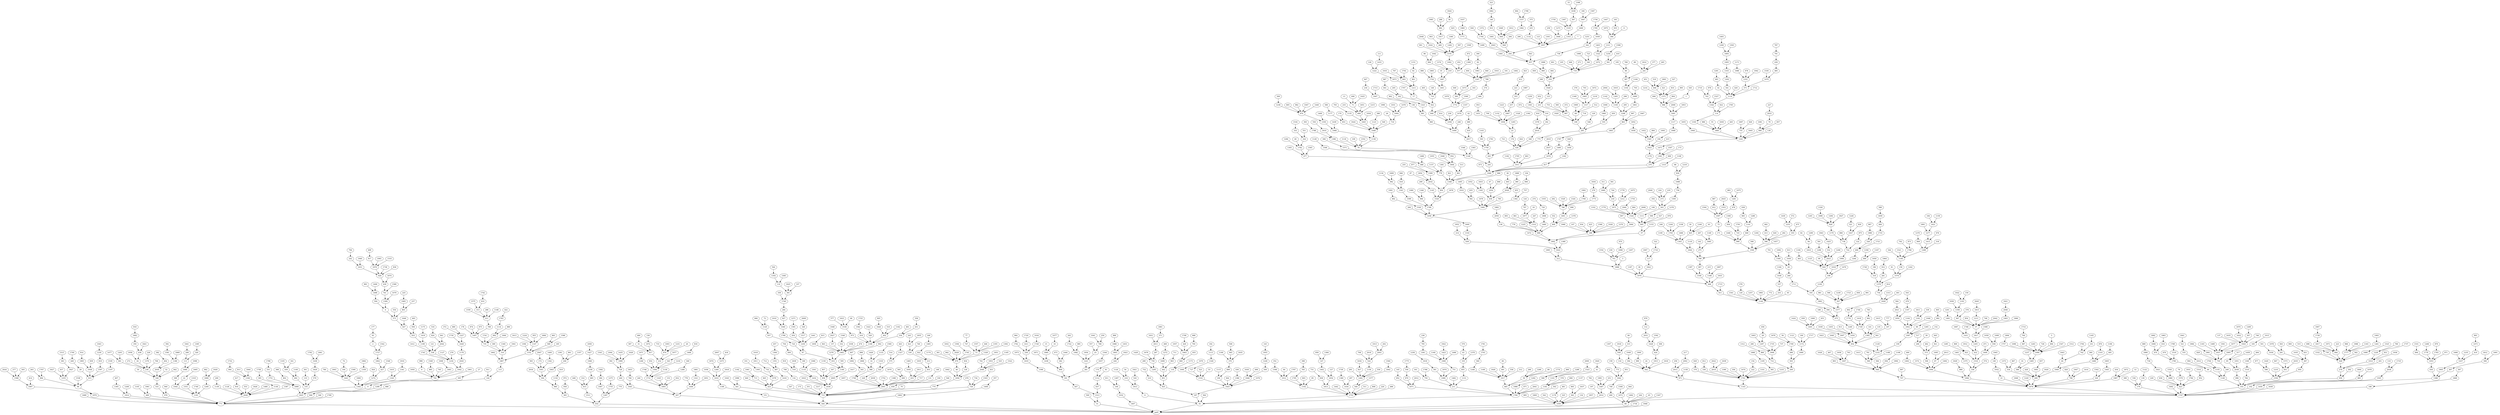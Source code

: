 digraph G {
	1691 -> 569;
	670 -> 1790;
	2047 -> 172;
	1102 -> 1753;
	1762 -> 258;
	497 -> 1386;
	202 -> 2003;
	871 -> 1143;
	237 -> 803;
	169 -> 1465;
	1442 -> 1753;
	518 -> 1432;
	924 -> 1274;
	1694 -> 345;
	443 -> 1327;
	1517 -> 1250;
	347 -> 658;
	1870 -> 1632;
	474 -> 1462;
	268 -> 373;
	50 -> 328;
	2005 -> 1636;
	1984 -> 1981;
	1973 -> 1619;
	631 -> 1503;
	1997 -> 1970;
	1043 -> 1230;
	1320 -> 1302;
	1370 -> 335;
	768 -> 25;
	514 -> 575;
	1121 -> 1172;
	831 -> 367;
	269 -> 1678;
	1400 -> 1342;
	932 -> 1584;
	1636 -> 715;
	1915 -> 642;
	56 -> 1709;
	489 -> 771;
	1366 -> 1925;
	365 -> 632;
	838 -> 1813;
	708 -> 524;
	1375 -> 336;
	1393 -> 1579;
	1692 -> 1747;
	1950 -> 792;
	575 -> 522;
	1196 -> 495;
	502 -> 1780;
	1153 -> 57;
	1616 -> 642;
	998 -> 8;
	980 -> 365;
	1101 -> 1181;
	1076 -> 1925;
	509 -> 1648;
	1908 -> 714;
	782 -> 1487;
	398 -> 765;
	1951 -> 702;
	742 -> 44;
	973 -> 1168;
	1864 -> 444;
	1325 -> 1805;
	1364 -> 1351;
	533 -> 976;
	256 -> 2015;
	500 -> 51;
	2009 -> 326;
	181 -> 447;
	1032 -> 1407;
	1380 -> 1434;
	130 -> 179;
	426 -> 174;
	1851 -> 1449;
	1673 -> 88;
	633 -> 1180;
	499 -> 2001;
	569 -> 497;
	540 -> 1753;
	1573 -> 651;
	506 -> 1094;
	1562 -> 416;
	1653 -> 766;
	209 -> 1701;
	820 -> 796;
	382 -> 404;
	1483 -> 1650;
	1422 -> 529;
	1059 -> 936;
	11 -> 61;
	1924 -> 1937;
	852 -> 1671;
	211 -> 1780;
	1502 -> 329;
	325 -> 1050;
	717 -> 2001;
	67 -> 1094;
	615 -> 1511;
	1275 -> 1755;
	1373 -> 534;
	1542 -> 1727;
	902 -> 1462;
	399 -> 1044;
	70 -> 715;
	919 -> 518;
	585 -> 987;
	419 -> 1437;
	1549 -> 685;
	955 -> 1147;
	320 -> 113;
	10 -> 1860;
	360 -> 1486;
	1031 -> 1904;
	1623 -> 1536;
	1598 -> 1012;
	2034 -> 304;
	293 -> 1262;
	1501 -> 658;
	1044 -> 1191;
	82 -> 94;
	1410 -> 1320;
	1807 -> 1738;
	1365 -> 320;
	1387 -> 2028;
	367 -> 950;
	1449 -> 207;
	143 -> 1955;
	1926 -> 1017;
	1637 -> 363;
	683 -> 589;
	1671 -> 1780;
	368 -> 802;
	238 -> 328;
	153 -> 1805;
	623 -> 1747;
	307 -> 1924;
	1014 -> 278;
	745 -> 792;
	937 -> 724;
	16 -> 586;
	815 -> 1859;
	2 -> 1727;
	1860 -> 1438;
	289 -> 1295;
	869 -> 923;
	161 -> 750;
	172 -> 1001;
	1911 -> 433;
	1795 -> 1102;
	702 -> 2049;
	600 -> 180;
	535 -> 1614;
	1518 -> 336;
	434 -> 1967;
	1003 -> 674;
	1921 -> 520;
	14 -> 388;
	1903 -> 1443;
	1482 -> 211;
	1661 -> 1436;
	940 -> 976;
	2000 -> 1523;
	925 -> 187;
	330 -> 2001;
	1805 -> 207;
	239 -> 1058;
	1687 -> 1431;
	729 -> 440;
	1510 -> 784;
	436 -> 1366;
	1608 -> 442;
	1821 -> 438;
	1465 -> 822;
	103 -> 1747;
	1398 -> 181;
	667 -> 534;
	945 -> 370;
	1113 -> 1328;
	2003 -> 524;
	1806 -> 1302;
	1629 -> 989;
	291 -> 367;
	179 -> 1747;
	707 -> 1678;
	207 -> 444;
	923 -> 1518;
	1871 -> 1438;
	1444 -> 362;
	1767 -> 884;
	1328 -> 727;
	890 -> 568;
	9 -> 1825;
	1626 -> 402;
	1560 -> 1133;
	232 -> 1584;
	2015 -> 871;
	898 -> 1868;
	444 -> pat0;
	1953 -> 2049;
	437 -> 1255;
	1015 -> 165;
	2011 -> 287;
	1602 -> 1856;
	911 -> 144;
	1720 -> 1411;
	1809 -> 1200;
	621 -> 530;
	384 -> 1067;
	223 -> 944;
	989 -> 1084;
	603 -> 1102;
	1136 -> 2028;
	352 -> 1598;
	1494 -> 1094;
	1484 -> 88;
	1336 -> 1136;
	1462 -> 633;
	1802 -> 427;
	508 -> 945;
	2014 -> 1050;
	679 -> 46;
	2035 -> 651;
	1657 -> 2001;
	1913 -> 11;
	1758 -> 305;
	1441 -> 1250;
	1008 -> 1463;
	811 -> 106;
	1126 -> 2028;
	1748 -> 1431;
	938 -> 116;
	1880 -> 623;
	1080 -> 984;
	1925 -> 187;
	698 -> 944;
	2049 -> 1856;
	1049 -> 394;
	802 -> 1899;
	1796 -> 531;
	870 -> 1671;
	1289 -> 568;
	537 -> 253;
	1728 -> 258;
	1999 -> 729;
	462 -> 373;
	1183 -> 1937;
	428 -> 269;
	629 -> 379;
	523 -> 1516;
	102 -> 1747;
	341 -> 459;
	1751 -> 1899;
	148 -> 131;
	447 -> 1513;
	1103 -> 593;
	837 -> 1683;
	272 -> 238;
	338 -> 1701;
	1299 -> 946;
	1089 -> 211;
	950 -> 1556;
	2007 -> 1475;
	714 -> 209;
	510 -> 402;
	2019 -> 1701;
	930 -> 103;
	266 -> 59;
	1017 -> 465;
	1958 -> 34;
	350 -> 438;
	361 -> 679;
	480 -> 31;
	893 -> 948;
	1936 -> 1014;
	1094 -> 1084;
	1548 -> 427;
	1390 -> 1701;
	557 -> 25;
	655 -> 660;
	1417 -> 2005;
	1181 -> 1780;
	1935 -> 653;
	431 -> 334;
	644 -> 1925;
	659 -> 715;
	1056 -> 1633;
	1620 -> 269;
	1066 -> 1110;
	1408 -> 1864;
	1967 -> 1678;
	1900 -> 990;
	1966 -> 37;
	1267 -> 106;
	1670 -> 499;
	927 -> 1262;
	469 -> 1272;
	889 -> 1890;
	501 -> 1030;
	677 -> 596;
	1892 -> 1606;
	1947 -> 796;
	2002 -> 2015;
	1786 -> 750;
	985 -> 1082;
	404 -> 2030;
	1461 -> 1375;
	971 -> 1053;
	860 -> 714;
	726 -> 715;
	651 -> 1556;
	276 -> 1234;
	1173 -> 118;
	1266 -> 59;
	1855 -> 621;
	1130 -> 1731;
	521 -> 535;
	1813 -> 1753;
	1570 -> 623;
	994 -> 1336;
	356 -> 1701;
	315 -> 938;
	21 -> 1678;
	1120 -> 937;
	1287 -> 632;
	1538 -> 98;
	216 -> 1913;
	491 -> 1017;
	766 -> 1045;
	1139 -> 2028;
	1753 -> 61;
	388 -> 1706;
	1932 -> 21;
	326 -> 1517;
	74 -> 164;
	328 -> 533;
	1923 -> 426;
	1937 -> 730;
	180 -> 1110;
	1505 -> 102;
	517 -> 268;
	1468 -> 343;
	1804 -> 865;
	1766 -> 1250;
	809 -> 181;
	1050 -> pat0;
	674 -> 232;
	1459 -> 95;
	147 -> 1402;
	1722 -> 1082;
	578 -> 1181;
	1703 -> 560;
	1321 -> 1449;
	1030 -> 1573;
	1386 -> 1450;
	201 -> 278;
	1727 -> 1802;
	72 -> 1120;
	574 -> 336;
	1970 -> 771;
	1945 -> 140;
	792 -> 1302;
	244 -> 88;
	972 -> 958;
	432 -> 1518;
	80 -> 315;
	1641 -> 208;
	1327 -> 575;
	1302 -> 1825;
	1825 -> 771;
	1191 -> 771;
	1839 -> 518;
	1357 -> 206;
	1890 -> 736;
	370 -> 899;
	151 -> 444;
	278 -> 930;
	778 -> 1449;
	1110 -> 1432;
	946 -> 771;
	84 -> 1012;
	287 -> 759;
	1216 -> 1584;
	1634 -> 927;
	43 -> 335;
	454 -> 1250;
	39 -> 268;
	1516 -> 1925;
	1643 -> 44;
	1489 -> 1937;
	1377 -> 540;
	855 -> 1131;
	1590 -> 1443;
	442 -> 851;
	774 -> 715;
	586 -> 269;
	740 -> 530;
	471 -> 1409;
	192 -> 1113;
	155 -> 1825;
	1280 -> 1731;
	595 -> 1180;
	1991 -> 1487;
	1420 -> 596;
	1474 -> 1701;
	1231 -> 674;
	46 -> 1856;
	206 -> 1843;
	1143 -> 1747;
	1351 -> 487;
	933 -> 1062;
	1429 -> 759;
	1551 -> 1191;
	25 -> 1221;
	1544 -> 1837;
	746 -> 1924;
	495 -> 1486;
	553 -> 2028;
	1007 -> 948;
	1603 -> 1297;
	1041 -> 768;
	694 -> 1053;
	305 -> 1899;
	1481 -> 37;
	190 -> 1172;
	671 -> 1780;
	441 -> 715;
	905 -> 1626;
	140 -> 1932;
	1048 -> 2027;
	1706 -> 2001;
	1666 -> 1437;
	806 -> 1181;
	48 -> 1536;
	45 -> 88;
	1523 -> 1101;
	1210 -> 1556;
	1165 -> 101;
	1095 -> 67;
	1246 -> 1584;
	884 -> 98;
	876 -> 1310;
	134 -> 1050;
	1404 -> 1094;
	1642 -> 792;
	1735 -> 1908;
	1427 -> 1946;
	1861 -> 371;
	589 -> 1352;
	200 -> 1139;
	476 -> 726;
	570 -> 43;
	1780 -> 61;
	1308 -> 856;
	1235 -> 1437;
	1445 -> 329;
	2039 -> 2001;
	197 -> 2014;
	944 -> 928;
	1737 -> 1229;
	308 -> 424;
	813 -> 1336;
	1071 -> 1246;
	132 -> 1636;
	503 -> 209;
	1402 -> 1654;
	395 -> 9;
	137 -> 1924;
	49 -> 1140;
	2001 -> 715;
	1513 -> 51;
	1463 -> 792;
	822 -> 213;
	94 -> 1810;
	942 -> 679;
	1792 -> 1436;
	1045 -> 207;
	704 -> 600;
	1013 -> 2003;
	1155 -> 1140;
	1831 -> 2011;
	579 -> 155;
	438 -> 34;
	1250 -> 97;
	1453 -> 1803;
	527 -> 695;
	389 -> 179;
	1099 -> 936;
	1881 -> 1321;
	1221 -> 261;
	2031 -> 1428;
	1098 -> 1686;
	547 -> 715;
	2018 -> 524;
	1262 -> 540;
	1384 -> 147;
	175 -> 715;
	653 -> 433;
	1234 -> 1642;
	1686 -> 399;
	558 -> 1017;
	546 -> 659;
	525 -> 2049;
	511 -> 1753;
	1432 -> 1636;
	1162 -> 402;
	1597 -> 915;
	1292 -> 465;
	249 -> 1140;
	53 -> 1516;
	1062 -> 749;
	1857 -> 1050;
	1816 -> 1636;
	1100 -> 492;
	524 -> 1156;
	505 -> 1588;
	8 -> 792;
	397 -> 1866;
	1784 -> 623;
	336 -> 1084;
	1899 -> 1825;
	345 -> 1706;
	1579 -> 423;
	1276 -> 633;
	1738 -> 1817;
	751 -> 1089;
	1971 -> 944;
	1496 -> 1069;
	1228 -> 509;
	1428 -> 424;
	737 -> 1908;
	843 -> 1462;
	1779 -> 1053;
	1029 -> 1999;
	1201 -> 1481;
	818 -> 1468;
	407 -> 1395;
	1414 -> 796;
	414 -> 1997;
	1632 -> 1924;
	1131 -> 211;
	417 -> 916;
	253 -> 1144;
	1869 -> 1186;
	1895 -> 730;
	1789 -> 1519;
	1230 -> 819;
	492 -> 155;
	1688 -> 1803;
	1347 -> 88;
	1690 -> 503;
	1078 -> 291;
	979 -> 112;
	1731 -> 1805;
	229 -> 623;
	619 -> 1154;
	1154 -> 980;
	795 -> 1361;
	418 -> 1475;
	1229 -> 1014;
	1981 -> 730;
	1285 -> 923;
	41 -> 1101;
	157 -> 1462;
	1978 -> 865;
	1001 -> 304;
	1820 -> 41;
	1376 -> 238;
	1682 -> 350;
	834 -> 128;
	1179 -> 1050;
	335 -> 855;
	1335 -> 459;
	632 -> pat0;
	297 -> 1434;
	1543 -> 1999;
	2028 -> 771;
	1083 -> 1261;
	1053 -> 630;
	358 -> 431;
	1004 -> 1999;
	640 -> 423;
	964 -> 1762;
	832 -> 1805;
	2041 -> 1780;
	427 -> 1274;
	931 -> 1014;
	91 -> 1112;
	456 -> 28;
	730 -> 249;
	1931 -> 1784;
	1508 -> 1673;
	1395 -> 1914;
	1171 -> 1086;
	916 -> 2028;
	1654 -> 1813;
	101 -> 742;
	760 -> 1229;
	1914 -> 771;
	2024 -> 1588;
	346 -> 771;
	76 -> 1570;
	1312 -> 860;
	724 -> 97;
	796 -> 1678;
	1752 -> 2001;
	1740 -> 1191;
	1954 -> 1221;
	1124 -> 216;
	645 -> 921;
	1884 -> 1359;
	715 -> 444;
	1034 -> 1728;
	1122 -> 130;
	154 -> 222;
	1331 -> 1701;
	262 -> 1722;
	110 -> 2038;
	1849 -> 269;
	1268 -> 1779;
	1844 -> 1336;
	1781 -> 1703;
	1208 -> 1914;
	1434 -> 1753;
	1012 -> 1102;
	520 -> 1913;
	317 -> 95;
	1769 -> 771;
	97 -> 633;
	1946 -> 1258;
	1352 -> 1867;
	879 -> 1783;
	261 -> 181;
	1156 -> 1262;
	258 -> 1619;
	61 -> pat0;
	1540 -> 332;
	1195 -> 385;
	712 -> 487;
	423 -> 715;
	685 -> 792;
	1205 -> 432;
	1977 -> 232;
	706 -> 238;
	1522 -> 2049;
	331 -> 1393;
	616 -> 470;
	1438 -> 809;
	1295 -> 851;
	1846 -> 1678;
	1838 -> 1747;
	349 -> 1280;
	1700 -> 449;
	959 -> 147;
	1826 -> 2028;
	1635 -> 1924;
	682 -> 1809;
	1709 -> 496;
	1077 -> 10;
	770 -> 1287;
	156 -> 1972;
	828 -> 730;
	433 -> 2001;
	1189 -> 151;
	1658 -> 1007;
	1617 -> 1205;
	52 -> 328;
	947 -> 37;
	113 -> 1686;
	1010 -> 1040;
	1300 -> 1510;
	440 -> 1045;
	1650 -> 433;
	1067 -> 1287;
	1701 -> 1143;
	424 -> 1915;
	583 -> 1001;
	170 -> 853;
	1272 -> 1608;
	1137 -> 1181;
	1385 -> 654;
	1606 -> 470;
	1424 -> 1405;
	494 -> 1300;
	1057 -> 1663;
	1185 -> 1953;
	106 -> 1032;
	127 -> 1654;
	1755 -> 1287;
	27 -> 395;
	99 -> 59;
	1431 -> 1205;
	1678 -> 1747;
	759 -> 1295;
	400 -> 88;
	1140 -> 103;
	1115 -> 100;
	1986 -> 1780;
	1905 -> 1386;
	590 -> 948;
	642 -> 871;
	28 -> 1297;
	1297 -> 1908;
	584 -> 948;
	921 -> 373;
	665 -> 363;
	164 -> 1443;
	60 -> 491;
	1082 -> 1221;
	559 -> 1262;
	1619 -> 1398;
	112 -> 2031;
	1000 -> 1516;
	2030 -> 328;
	373 -> 506;
	865 -> 103;
	1480 -> 2028;
	1817 -> 944;
	736 -> 1021;
	636 -> 623;
	470 -> 1790;
	222 -> 1701;
	958 -> 365;
	1777 -> 928;
	734 -> 726;
	1747 -> 88;
	1416 -> 423;
	277 -> 1588;
	563 -> 291;
	22 -> 1044;
	1084 -> 1678;
	568 -> 1986;
	118 -> 851;
	1683 -> 269;
	88 -> pat0;
	895 -> 1050;
	1200 -> 1191;
	952 -> 623;
	996 -> 103;
	1319 -> 1551;
	1708 -> 429;
	1591 -> 454;
	1486 -> 1849;
	251 -> 1487;
	210 -> 925;
	711 -> 963;
	1197 -> 915;
	1038 -> 1462;
	1868 -> 388;
	1539 -> 1197;
	1475 -> 1260;
	565 -> 499;
	556 -> 870;
	899 -> 100;
	490 -> 1404;
	844 -> 1673;
	851 -> 925;
	304 -> 980;
	1761 -> 1759;
	731 -> 838;
	1843 -> 304;
	1150 -> 1180;
	29 -> 915;
	1774 -> 59;
	941 -> 654;
	1561 -> 1937;
	312 -> 1017;
	243 -> 621;
	1061 -> 713;
	2013 -> 67;
	217 -> 2002;
	487 -> 1416;
	1588 -> 1997;
	1511 -> 632;
	1872 -> 1967;
	1105 -> 489;
	85 -> 1102;
	2022 -> 2019;
	1310 -> 1486;
	1883 -> 616;
	1800 -> 1050;
	799 -> 132;
	481 -> 1179;
	654 -> 1232;
	1307 -> 938;
	95 -> 2036;
	1426 -> 14;
	1536 -> 973;
	607 -> 1694;
	666 -> 1120;
	457 -> 1364;
	542 -> 1050;
	918 -> 1682;
	1391 -> 206;
	1912 -> 432;
	1409 -> 1518;
	963 -> 442;
	1803 -> 426;
	1704 -> 1155;
	1829 -> 579;
	904 -> 49;
	732 -> 1579;
	174 -> 1112;
	2038 -> 1505;
	1639 -> 2019;
	630 -> 1386;
	1648 -> 1925;
	51 -> pat0;
	1188 -> 590;
	1605 -> 1445;
	351 -> 715;
	1531 -> 694;
	1368 -> 1638;
	1818 -> 1633;
	1835 -> 370;
	465 -> 1780;
	637 -> 1513;
	723 -> 340;
	1572 -> 1094;
	1837 -> 261;
	1842 -> 1262;
	1556 -> 103;
	1248 -> 1017;
	1487 -> 2014;
	534 -> 269;
	530 -> 213;
	187 -> 61;
	765 -> 1795;
	1180 -> 658;
	1996 -> 441;
	562 -> 928;
	475 -> 355;
	1407 -> pat0;
	213 -> 653;
	1787 -> 1012;
	362 -> 809;
	1220 -> 1678;
	1955 -> 1228;
	681 -> 238;
	100 -> 1925;
	1477 -> 681;
	1269 -> 307;
	1271 -> 1591;
	1719 -> 2038;
	385 -> 1701;
	165 -> 1895;
	263 -> 884;
	577 -> 1536;
	1192 -> 713;
	2036 -> 996;
	44 -> 1849;
	697 -> 707;
	1627 -> 1255;
	65 -> 1144;
	713 -> 423;
	1359 -> 1443;
	1712 -> 1119;
	1217 -> 715;
	560 -> 1248;
	1992 -> 1760;
	784 -> 103;
	371 -> 2011;
	896 -> 1688;
	1550 -> 1880;
	1035 -> 367;
	1811 -> 732;
	593 -> 1759;
	1260 -> 1633;
	1255 -> 98;
	1677 -> 1937;
	700 -> 1663;
	1435 -> 1999;
	449 -> 29;
	128 -> 1856;
	1198 -> 656;
	133 -> 155;
	363 -> 1050;
	1040 -> 1766;
	596 -> 1556;
	1413 -> 590;
	208 -> 113;
	357 -> 1408;
	1663 -> 660;
	1503 -> 726;
	1261 -> 1777;
	978 -> 743;
	1866 -> 186;
	98 -> 1970;
	1689 -> 771;
	301 -> 133;
	2012 -> 1671;
	1582 -> 384;
	948 -> 707;
	529 -> 1168;
	1168 -> 1462;
	1901 -> 792;
	968 -> 1777;
	928 -> 278;
	1232 -> 590;
	1186 -> 2030;
	116 -> 642;
	990 -> 642;
	592 -> 1581;
	461 -> 334;
	1988 -> 1777;
	781 -> 590;
	2020 -> 1642;
	1129 -> 1232;
	1918 -> 938;
	1994 -> 948;
	448 -> 615;
	847 -> 651;
	1592 -> 1428;
	1341 -> 1320;
	226 -> 1376;
	339 -> 1232;
	1051 -> 2036;
	1841 -> 521;
	1775 -> 556;
	1087 -> 339;
	1927 -> 1255;
	1916 -> 1341;
	159 -> 773;
	885 -> 615;
	144 -> 1299;
	314 -> 615;
	1069 -> 751;
	1680 -> 928;
	383 -> 1927;
	1532 -> 928;
	24 -> 642;
	1732 -> 994;
	1564 -> 1842;
	993 -> 1473;
	1473 -> 419;
	1169 -> 1017;
	1019 -> 1811;
	763 -> 1007;
	15 -> 1860;
	1515 -> 383;
	739 -> 928;
	1178 -> 2020;
	1628 -> 1178;
	1525 -> 1680;
	1743 -> 1234;
	1160 -> 1069;
	115 -> 144;
	515 -> 739;
	538 -> 1234;
	1256 -> 1618;
	37 -> 1617;
	1568 -> 1617;
	854 -> 37;
	1199 -> 538;
	392 -> 729;
	121 -> 538;
	1832 -> 2029;
	135 -> 1385;
	167 -> 1385;
	1729 -> 1385;
	1745 -> 679;
	777 -> 167;
	141 -> 1385;
	833 -> 1199;
	2044 -> 538;
	1922 -> 1423;
	1815 -> 1213;
	1361 -> 1069;
	1823 -> 654;
	748 -> 37;
	1127 -> 1234;
	576 -> 947;
	73 -> 679;
	1867 -> 115;
	827 -> 1040;
	824 -> 2044;
	841 -> 2044;
	1258 -> 885;
	1423 -> 1069;
	1749 -> 264;
	1356 -> 947;
	516 -> 824;
	177 -> 93;
	1213 -> 37;
	2045 -> 1815;
	1329 -> 679;
	1174 -> 679;
	1640 -> 654;
	1028 -> 1007;
	1419 -> 1199;
	956 -> 833;
	1412 -> 538;
	1309 -> 4;
	1858 -> 1427;
	2029 -> 679;
	1355 -> 73;
	1090 -> 1485;
	264 -> 827;
	1607 -> 654;
	627 -> 833;
	1175 -> 1419;
	236 -> 795;
	1193 -> 1356;
	1485 -> 586;
	359 -> 1749;
	1454 -> 654;
	1304 -> 73;
	93 -> 2;
	119 -> 381;
	747 -> 73;
	894 -> 1090;
	573 -> 627;
	1662 -> 1867;
	185 -> 1352;
	467 -> 1007;
	1022 -> 1193;
	1557 -> 73;
	1237 -> 1485;
	1147 -> 1352;
	1079 -> 1309;
	310 -> 1867;
	913 -> 1454;
	1547 -> 1090;
	1684 -> 1147;
	4 -> 573;
	1625 -> 381;
	493 -> 956;
	337 -> 381;
	369 -> 310;
	1512 -> 1090;
	1757 -> 1090;
	1340 -> 310;
	1249 -> 1454;
	1586 -> 589;
	1776 -> 1729;
	1354 -> 119;
	1405 -> 1607;
	1730 -> 1628;
	77 -> 747;
	1265 -> 1087;
	1039 -> 1454;
	1418 -> 1729;
	225 -> 1065;
	1744 -> 1776;
	662 -> 1729;
	1455 -> 1454;
	1941 -> 310;
	401 -> 1828;
	1096 -> 1090;
	735 -> 310;
	1227 -> 1628;
	939 -> 1405;
	544 -> 1354;
	554 -> 573;
	1962 -> 1577;
	5 -> 894;
	602 -> 1776;
	2042 -> 37;
	1828 -> 602;
	152 -> 1087;
	504 -> 4;
	1585 -> 119;
	874 -> 1497;
	675 -> 1249;
	1852 -> 1087;
	741 -> 1309;
	1063 -> 37;
	754 -> 1828;
	188 -> 675;
	605 -> 992;
	783 -> 662;
	1577 -> 675;
	803 -> 573;
	1046 -> 1852;
	1498 -> 504;
	1850 -> 1852;
	1497 -> 735;
	1589 -> 741;
	975 -> 1497;
	826 -> 439;
	479 -> 1107;
	1144 -> 594;
	1065 -> 803;
	507 -> 1577;
	789 -> 1497;
	1406 -> 1498;
	69 -> 1087;
	1313 -> 1828;
	991 -> 507;
	1104 -> 1852;
	687 -> 1090;
	2046 -> 1063;
	1613 -> 1147;
	1107 -> 1850;
	981 -> 507;
	411 -> 789;
	992 -> 69;
	983 -> 1498;
	1874 -> 439;
	1631 -> 826;
	193 -> 1962;
	564 -> 2021;
	1060 -> 1405;
	1741 -> 735;
	178 -> 1497;
	453 -> 1405;
	594 -> 675;
	1263 -> 1090;
	566 -> 507;
	543 -> 479;
	692 -> 735;
	2021 -> 1850;
	1621 -> 2046;
	1148 -> 411;
	728 -> 1090;
	1224 -> 1147;
	1239 -> 507;
	814 -> 754;
	1161 -> 1852;
	611 -> 1144;
	1064 -> 735;
	198 -> 1236;
	1723 -> 507;
	318 -> 1288;
	880 -> 692;
	858 -> 507;
	1541 -> 1144;
	1379 -> 754;
	1264 -> 920;
	1559 -> 411;
	281 -> 1379;
	1711 -> 193;
	81 -> 1574;
	1742 -> 610;
	1018 -> 198;
	1876 -> 826;
	1533 -> 1876;
	764 -> 687;
	242 -> 1631;
	378 -> 120;
	1236 -> 193;
	1257 -> 1144;
	1167 -> 690;
	1983 -> 1144;
	1822 -> 1976;
	1940 -> 1631;
	120 -> 1144;
	1736 -> 826;
	917 -> 1876;
	1036 -> 537;
	1980 -> 526;
	1479 -> 198;
	1733 -> 526;
	1574 -> 1379;
	1114 -> 692;
	1575 -> 313;
	313 -> 411;
	463 -> 920;
	690 -> 1018;
	406 -> 1264;
	920 -> 198;
	1964 -> 912;
	1125 -> 920;
	1580 -> 83;
	613 -> 1930;
	1558 -> 468;
	610 -> 313;
	1358 -> 690;
	1721 -> 406;
	1993 -> 1876;
	1763 -> 1114;
	772 -> 1144;
	90 -> 920;
	526 -> 406;
	1288 -> 1106;
	83 -> 260;
	260 -> 1711;
	158 -> 1574;
	286 -> 411;
	867 -> 1980;
	468 -> 611;
	912 -> 281;
	1166 -> 468;
	1242 -> 1574;
	539 -> 1161;
	1930 -> 83;
	1164 -> 1036;
	1897 -> 1166;
	1976 -> 468;
	1290 -> 94;
	422 -> 1763;
	1622 -> 212;
	1611 -> 1161;
	1194 -> 463;
	794 -> 242;
	1106 -> 158;
	484 -> 1733;
	1995 -> 212;
	1810 -> 2023;
	2023 -> 920;
	1714 -> 764;
	409 -> 917;
	1279 -> 909;
	591 -> 1296;
	738 -> 722;
	344 -> 1106;
	532 -> 2023;
	676 -> 1415;
	1296 -> 2023;
	1415 -> 1288;
	1277 -> 1415;
	1888 -> 1976;
	909 -> 1288;
	319 -> 1379;
	1715 -> 611;
	212 -> 1888;
	1187 -> 1976;
	722 -> 1906;
	1726 -> 319;
	701 -> 1580;
	122 -> 722;
	1659 -> 484;
	1891 -> 1277;
	639 -> 1622;
	184 -> 1421;
	36 -> 1976;
	230 -> 761;
	875 -> 122;
	588 -> 1659;
	117 -> 1822;
	1521 -> 1106;
	1698 -> 761;
	1207 -> 761;
	3 -> 1888;
	761 -> 1888;
	1027 -> 738;
	1933 -> 468;
	1768 -> 1106;
	829 -> 1170;
	970 -> 1698;
	1159 -> 1421;
	1902 -> 1622;
	907 -> 1558;
	1389 -> 1622;
	1170 -> 738;
	866 -> 738;
	1600 -> 1316;
	779 -> 1348;
	214 -> 639;
	196 -> 319;
	798 -> 907;
	1206 -> 2023;
	1718 -> 117;
	1907 -> 117;
	1316 -> 639;
	1425 -> 532;
	1458 -> 1600;
	1554 -> 761;
	1294 -> 829;
	1457 -> 1500;
	1397 -> 1558;
	1827 -> 829;
	1245 -> 829;
	284 -> 1458;
	762 -> 1768;
	1644 -> 798;
	873 -> 1768;
	849 -> 999;
	892 -> 1526;
	267 -> 1685;
	1520 -> 1799;
	1085 -> 1458;
	1116 -> 1644;
	1799 -> 1458;
	1943 -> 1425;
	1685 -> 275;
	142 -> 275;
	1500 -> 798;
	321 -> 1027;
	965 -> 1141;
	275 -> 798;
	1141 -> 849;
	598 -> 1500;
	1696 -> 829;
	984 -> 1799;
	1346 -> 984;
	1348 -> 850;
	1472 -> 1902;
	1303 -> 1644;
	1399 -> 2032;
	1109 -> 1303;
	1149 -> 1685;
	1326 -> 1696;
	322 -> 1718;
	999 -> 1500;
	477 -> 488;
	2032 -> 850;
	1793 -> 1303;
	929 -> 1027;
	1157 -> 779;
	850 -> 1520;
	1599 -> 1799;
	1526 -> 1458;
	1343 -> 1599;
	87 -> 2032;
	982 -> 1343;
	618 -> 1343;
	821 -> 1348;
	1226 -> 321;
	171 -> 999;
	396 -> 1500;
	1446 -> 999;
	638 -> 965;
	1382 -> 1085;
	1919 -> 582;
	57 -> 1902;
	248 -> 1793;
	1286 -> 1141;
	1381 -> 779;
	1609 -> 982;
	1466 -> 1303;
	75 -> 171;
	488 -> 779;
	846 -> 618;
	255 -> 1399;
	455 -> 1382;
	1878 -> 1520;
	30 -> 825;
	835 -> 582;
	825 -> 1303;
	1244 -> 1793;
	1145 -> 1520;
	1338 -> 1793;
	1476 -> 1085;
	582 -> 1085;
	1091 -> 892;
	1833 -> 1345;
	776 -> 888;
	299 -> 1145;
	861 -> 1348;
	1134 -> 982;
	612 -> 1097;
	458 -> 1085;
	1054 -> 458;
	877 -> 1399;
	785 -> 1085;
	306 -> 1571;
	1097 -> 75;
	324 -> 1782;
	1782 -> 477;
	1949 -> 1348;
	1240 -> 825;
	617 -> 1949;
	380 -> 2026;
	1204 -> 396;
	888 -> 1902;
	757 -> 1382;
	2026 -> 458;
	878 -> 695;
	513 -> 861;
	63 -> 825;
	1854 -> 2032;
	413 -> 396;
	966 -> 1348;
	1345 -> 458;
	1495 -> 1919;
	482 -> 413;
	908 -> 2026;
	725 -> 999;
	1565 -> 477;
	887 -> 612;
	868 -> 1054;
	1284 -> 1782;
	1052 -> 1345;
	40 -> 1782;
	189 -> 1902;
	104 -> 908;
	403 -> 2026;
	415 -> 1023;
	1656 -> 1545;
	1791 -> 725;
	2025 -> 1553;
	425 -> 189;
	856 -> 725;
	270 -> 1949;
	1225 -> 888;
	1315 -> 1949;
	1553 -> 1097;
	1452 -> 1545;
	355 -> 396;
	1566 -> 189;
	1088 -> 756;
	1314 -> 888;
	1889 -> 380;
	247 -> 1314;
	38 -> 403;
	699 -> 270;
	47 -> 1054;
	1898 -> 1460;
	1604 -> 861;
	1460 -> 888;
	1253 -> 355;
	620 -> 396;
	1117 -> 1668;
	1571 -> 954;
	1430 -> 1253;
	1524 -> 695;
	954 -> 1604;
	720 -> 1898;
	1023 -> 1176;
	1108 -> 1315;
	693 -> 1314;
	224 -> 273;
	1362 -> 617;
	684 -> 1545;
	1176 -> 270;
	194 -> 1023;
	673 -> 1949;
	1281 -> 478;
	1488 -> 488;
	661 -> 1314;
	1545 -> 1023;
	1305 -> 477;
	18 -> 1877;
	1026 -> 189;
	1877 -> 1314;
	864 -> 1524;
	1507 -> 1383;
	1534 -> 333;
	1383 -> 270;
	1111 -> 695;
	1601 -> 609;
	1093 -> 1545;
	303 -> 1111;
	1378 -> 609;
	1270 -> 189;
	333 -> 324;
	797 -> 1877;
	1664 -> 189;
	1371 -> 988;
	274 -> 720;
	1668 -> 194;
	273 -> 303;
	1456 -> 1362;
	552 -> 609;
	245 -> 1949;
	628 -> 1456;
	1219 -> 830;
	572 -> 1253;
	807 -> 1664;
	2008 -> 1524;
	283 -> 245;
	1011 -> 1949;
	1759 -> 283;
	1652 -> 1656;
	1506 -> 954;
	1595 -> 303;
	599 -> 695;
	1491 -> 1117;
	173 -> 1383;
	108 -> 1524;
	756 -> 1595;
	1705 -> 1011;
	354 -> 303;
	663 -> 1011;
	1968 -> 189;
	1879 -> 1011;
	1278 -> 599;
	107 -> 189;
	551 -> 324;
	124 -> 797;
	136 -> 888;
	2037 -> 1879;
	86 -> 830;
	1583 -> 1146;
	853 -> 1448;
	721 -> 528;
	1182 -> 1011;
	988 -> 1491;
	1655 -> 1944;
	1146 -> 245;
	1128 -> 1506;
	830 -> 1088;
	235 -> 273;
	2040 -> 273;
	804 -> 988;
	528 -> 283;
	696 -> 1601;
	1055 -> 1604;
	1660 -> 218;
	445 -> 1885;
	1944 -> 1241;
	1624 -> 1448;
	1332 -> 1524;
	78 -> 1146;
	934 -> 189;
	1770 -> 1524;
	2050 -> 136;
	2010 -> 2037;
	1241 -> 1471;
	1760 -> 786;
	1490 -> 1879;
	1546 -> 1146;
	1882 -> 2050;
	2006 -> 1491;
	1471 -> 1383;
	1848 -> 1604;
	1797 -> 1490;
	218 -> 1975;
	176 -> 528;
	624 -> 528;
	1863 -> 1797;
	1212 -> 1975;
	279 -> 1773;
	1834 -> 279;
	1885 -> 1241;
	1555 -> 786;
	2017 -> 1759;
	786 -> 1601;
	292 -> 786;
	348 -> 528;
	743 -> 1344;
	1552 -> 78;
	483 -> 32;
	1773 -> 786;
	995 -> 1371;
	1975 -> 1524;
	1138 -> 78;
	1214 -> 1371;
	1610 -> 1396;
	1788 -> 1396;
	863 -> 1863;
	1697 -> 755;
	755 -> 1241;
	1448 -> 1138;
	1202 -> 541;
	541 -> 1119;
	1 -> 988;
	246 -> 1009;
	1667 -> 863;
	1330 -> 1885;
	1118 -> 78;
	1893 -> 646;
	1009 -> 2017;
	986 -> 1885;
	421 -> 1371;
	810 -> 1371;
	327 -> 646;
	1068 -> 1138;
	1840 -> 1524;
	1754 -> 1840;
	626 -> 755;
	295 -> 1298;
	1350 -> 1068;
	775 -> 528;
	109 -> 78;
	114 -> 1330;
	1439 -> 1068;
	997 -> 863;
	1396 -> 78;
	1778 -> 1212;
	1119 -> 1344;
	622 -> 114;
	55 -> 1885;
	581 -> 1660;
	1344 -> 114;
	1469 -> 1350;
	393 -> 1788;
	646 -> 1371;
	689 -> 635;
	1645 -> 1241;
	1675 -> 1212;
	2016 -> 348;
	451 -> 646;
	635 -> 2017;
	1081 -> 906;
	23 -> 176;
	311 -> 1660;
	420 -> 1119;
	79 -> 906;
	744 -> 218;
	42 -> 689;
	545 -> 1;
	1699 -> 1801;
	1177 -> 853;
	580 -> 1177;
	962 -> 974;
	857 -> 906;
	139 -> 1241;
	1339 -> 1298;
	906 -> 1241;
	32 -> 1119;
	1765 -> 114;
	1283 -> 1339;
	1710 -> 743;
	1333 -> 1202;
	1293 -> 23;
	974 -> 1350;
	1801 -> 1298;
	1819 -> 1283;
	1047 -> 974;
	705 -> 1699;
	1058 -> 1009;
	1074 -> 1058;
	1956 -> 23;
	1291 -> 483;
	1334 -> 1699;
	1529 -> 786;
	550 -> 1610;
	1934 -> 1845;
	296 -> 1339;
	1440 -> 974;
	387 -> 1334;
	353 -> 257;
	1324 -> 786;
	1527 -> 1344;
	2004 -> 1283;
	1142 -> 1339;
	2033 -> 79;
	1152 -> 1956;
	182 -> 2016;
	512 -> 68;
	1363 -> 316;
	1887 -> 1956;
	309 -> 1238;
	1238 -> 974;
	1909 -> 68;
	1528 -> 1956;
	138 -> 891;
	241 -> 387;
	1184 -> 1334;
	571 -> 1119;
	548 -> 285;
	805 -> 974;
	285 -> 775;
	1252 -> 571;
	227 -> 2033;
	1845 -> 1448;
	89 -> 241;
	555 -> 285;
	1005 -> 1333;
	316 -> 182;
	1693 -> 1005;
	672 -> 316;
	678 -> 1252;
	1223 -> 1887;
	257 -> 1887;
	386 -> 1123;
	960 -> 1009;
	1814 -> 241;
	1135 -> 1845;
	1123 -> 1448;
	1470 -> 571;
	718 -> 199;
	987 -> 199;
	1392 -> 1956;
	1259 -> 1363;
	953 -> 1451;
	199 -> 285;
	1987 -> 353;
	709 -> 1956;
	68 -> 199;
	669 -> 1845;
	1578 -> 2016;
	1942 -> 1252;
	1086 -> 1252;
	1593 -> 1693;
	549 -> 1448;
	891 -> 960;
	1960 -> 555;
	793 -> 1135;
	1317 -> 68;
	1215 -> 669;
	377 -> 241;
	1209 -> 1693;
	848 -> 1058;
	66 -> 387;
	1530 -> 1470;
	450 -> 555;
	816 -> 1578;
	26 -> 716;
	129 -> 548;
	716 -> 1448;
	1451 -> 1956;
	1323 -> 891;
	1006 -> 1960;
	265 -> 241;
	205 -> 162;
	1349 -> 1317;
	233 -> 669;
	1478 -> 1904;
	862 -> 1323;
	1647 -> 138;
	71 -> 669;
	472 -> 987;
	430 -> 485;
	485 -> 1470;
	922 -> 848;
	408 -> 71;
	614 -> 1058;
	1904 -> 716;
	1990 -> 1904;
	1665 -> 1317;
	231 -> 987;
	703 -> 1665;
	753 -> 987;
	162 -> 922;
	195 -> 66;
	647 -> 234;
	791 -> 430;
	1713 -> 1647;
	769 -> 66;
	234 -> 1647;
	1672 -> 1665;
	1493 -> 1209;
	376 -> 1665;
	1772 -> 848;
	1247 -> 1073;
	1979 -> 1772;
	1025 -> 71;
	949 -> 204;
	1218 -> 1317;
	17 -> 922;
	163 -> 300;
	649 -> 300;
	1920 -> 199;
	943 -> 657;
	300 -> 1772;
	1073 -> 300;
	221 -> 353;
	652 -> 231;
	641 -> 162;
	191 -> 1247;
	788 -> 374;
	597 -> 1576;
	710 -> 922;
	1569 -> 1772;
	125 -> 231;
	123 -> 1957;
	412 -> 221;
	374 -> 466;
	767 -> 643;
	298 -> 1928;
	62 -> 801;
	969 -> 254;
	967 -> 641;
	882 -> 1917;
	466 -> 1772;
	1873 -> 1211;
	1707 -> 17;
	1492 -> 1247;
	1211 -> 17;
	1928 -> 125;
	977 -> 1247;
	823 -> 412;
	1222 -> 1873;
	604 -> 1247;
	149 -> 710;
	1151 -> 62;
	13 -> 71;
	254 -> 1928;
	1403 -> 1322;
	1509 -> 1576;
	1301 -> 1957;
	1002 -> 977;
	464 -> 254;
	1963 -> 1247;
	719 -> 254;
	1433 -> 1222;
	859 -> 254;
	1322 -> 1072;
	340 -> 719;
	801 -> 1211;
	1576 -> 1002;
	901 -> 1576;
	452 -> 977;
	1072 -> 719;
	1337 -> 1074;
	1369 -> 977;
	1702 -> 643;
	1896 -> 969;
	840 -> 1247;
	259 -> 1808;
	126 -> 1222;
	204 -> 657;
	1311 -> 1322;
	657 -> 969;
	410 -> 561;
	294 -> 949;
	643 -> 1211;
	1808 -> 1957;
	1910 -> 1247;
	1401 -> 710;
	1535 -> 1353;
	1681 -> 949;
	601 -> 719;
	405 -> 710;
	758 -> 657;
	1024 -> 1576;
	111 -> 1433;
	1957 -> 204;
	1033 -> 643;
	105 -> 719;
	1875 -> 366;
	460 -> 1576;
	1917 -> 460;
	7 -> 1957;
	1464 -> 657;
	903 -> 460;
	648 -> 719;
	800 -> 219;
	608 -> 949;
	366 -> 1311;
	1724 -> 1401;
	1612 -> 608;
	290 -> 1957;
	1273 -> 1808;
	92 -> 1963;
	1998 -> 340;
	219 -> 1467;
	288 -> 882;
	1669 -> 1353;
	1353 -> 1957;
	1282 -> 1576;
	58 -> 882;
	1865 -> 1724;
	872 -> 1369;
	1467 -> 1401;
	1360 -> 1282;
	1367 -> 1535;
	886 -> 1724;
	1771 -> 1499;
	1499 -> 204;
	35 -> 1467;
	567 -> 1535;
	1982 -> 608;
	561 -> 719;
	2048 -> 1024;
	935 -> 366;
	1638 -> 567;
	33 -> 1638;
	390 -> 92;
	271 -> 719;
	1750 -> 1535;
	910 -> 608;
	375 -> 435;
	1798 -> 1537;
	1939 -> 342;
	1372 -> 1764;
	1824 -> 58;
	342 -> 758;
	1969 -> 1771;
	1785 -> 1939;
	1537 -> 1982;
	435 -> 1132;
	1764 -> 2043;
	146 -> 910;
	664 -> 1537;
	926 -> 1764;
	323 -> 1862;
	1862 -> 146;
	1596 -> 1254;
	1042 -> 800;
	96 -> 800;
	1649 -> 608;
	1374 -> 219;
	1251 -> 342;
	1132 -> 1957;
	1985 -> 882;
	1254 -> 561;
	1756 -> 1785;
	1587 -> 1847;
	183 -> 935;
	6 -> 366;
	1447 -> 1785;
	1847 -> 1669;
	1037 -> 1969;
	625 -> 1771;
	160 -> 1847;
	656 -> 948;
	1450 -> 1747;
	1734 -> pat0;
	1812 -> 569;
	1163 -> 1777;
	1630 -> 1648;
	1021 -> 1880;
	1739 -> 1380;
	391 -> 1089;
	587 -> 817;
	752 -> 210;
	773 -> 1062;
	536 -> 179;
	1679 -> 759;
	20 -> 674;
	1274 -> 1302;
	34 -> 238;
	531 -> 1751;
	915 -> 98;
	1190 -> 370;
	733 -> 674;
	1965 -> 1938;
	1783 -> 1053;
	1646 -> 627;
	228 -> 2001;
	812 -> 338;
	1394 -> 1352;
	31 -> 817;
	680 -> 1227;
	332 -> 1462;
	1020 -> 441;
	1158 -> 871;
	1859 -> 1462;
	1676 -> 1709;
	372 -> 1227;
	1519 -> 1790;
	381 -> 1749;
	1070 -> 1000;
	1974 -> 1089;
	780 -> 1443;
	1725 -> 1562;
	439 -> 741;
	150 -> 1193;
	750 -> 211;
	936 -> 1409;
	660 -> 118;
	808 -> 1753;
	2027 -> 157;
	364 -> 61;
	686 -> 946;
	749 -> 400;
	1388 -> 2001;
	900 -> 831;
	1794 -> 742;
	1948 -> pat0;
	1436 -> 1829;
	1961 -> 489;
	836 -> 826;
	1894 -> 1757;
	1633 -> 1189;
	1092 -> 1580;
	1695 -> 22;
	1906 -> 920;
	727 -> 1516;
	240 -> 1805;
	1421 -> 1277;
	1514 -> 952;
	1203 -> 681;
	446 -> 73;
	215 -> 1166;
	914 -> 1965;
	1952 -> 214;
	1959 -> 196;
	819 -> 1597;
	1886 -> 1195;
	1233 -> 1701;
	1594 -> 1745;
	59 -> 465;
	1972 -> 817;
	131 -> 2001;
	429 -> 1663;
	1112 -> 637;
	839 -> 1938;
	250 -> 768;
	473 -> 362;
	961 -> 206;
	817 -> 232;
	220 -> 1753;
	343 -> 1584;
	1674 -> 1260;
	1717 -> 1172;
	478 -> 1097;
	145 -> 852;
	394 -> 642;
	280 -> 1908;
	609 -> 888;
	1584 -> 1731;
	1830 -> 1885;
	1318 -> 522;
	1133 -> 14;
	1853 -> 1491;
	1836 -> 1356;
	771 -> pat0;
	976 -> 771;
	606 -> 988;
	658 -> 1636;
	1298 -> 863;
	1615 -> 167;
	1790 -> 49;
	1614 -> 1155;
	416 -> 1168;
	459 -> 492;
	1437 -> 1905;
	957 -> 658;
	329 -> 1678;
	695 -> 57;
	845 -> 423;
	1581 -> 1186;
	334 -> 1168;
	379 -> 1701;
	486 -> 1753;
	951 -> 1062;
	402 -> 1168;
	54 -> 216;
	1504 -> 1097;
	842 -> 328;
	1938 -> 915;
	1172 -> 1690;
	688 -> 700;
	1443 -> 1302;
	1651 -> 669;
	1929 -> 1809;
	1856 -> 774;
	522 -> 228;
	519 -> 646;
	302 -> 930;
	787 -> 791;
	1342 -> 1001;
	186 -> 1747;
	883 -> 1281;
	12 -> 1967;
	1075 -> 1281;
	1411 -> 258;
	498 -> 1648;
	496 -> 503;
	2043 -> 204;
	282 -> 396;
	1746 -> 1731;
	1618 -> 391;
}
